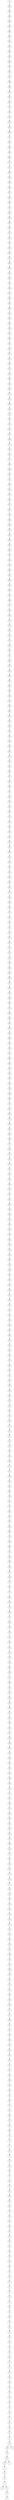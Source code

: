 digraph {
	0 [label=0]
	497 [label=497]
	499 [label=499]
	496 [label=496]
	491 [label=491]
	492 [label=492]
	498 [label=498]
	484 [label=484]
	495 [label=495]
	487 [label=487]
	494 [label=494]
	490 [label=490]
	489 [label=489]
	478 [label=478]
	482 [label=482]
	475 [label=475]
	488 [label=488]
	486 [label=486]
	493 [label=493]
	483 [label=483]
	485 [label=485]
	473 [label=473]
	480 [label=480]
	479 [label=479]
	474 [label=474]
	481 [label=481]
	466 [label=466]
	471 [label=471]
	461 [label=461]
	468 [label=468]
	464 [label=464]
	462 [label=462]
	472 [label=472]
	477 [label=477]
	460 [label=460]
	476 [label=476]
	469 [label=469]
	459 [label=459]
	467 [label=467]
	453 [label=453]
	455 [label=455]
	470 [label=470]
	456 [label=456]
	458 [label=458]
	465 [label=465]
	452 [label=452]
	454 [label=454]
	443 [label=443]
	451 [label=451]
	457 [label=457]
	436 [label=436]
	441 [label=441]
	463 [label=463]
	450 [label=450]
	448 [label=448]
	442 [label=442]
	445 [label=445]
	446 [label=446]
	447 [label=447]
	433 [label=433]
	444 [label=444]
	439 [label=439]
	440 [label=440]
	424 [label=424]
	438 [label=438]
	449 [label=449]
	437 [label=437]
	434 [label=434]
	422 [label=422]
	429 [label=429]
	431 [label=431]
	432 [label=432]
	418 [label=418]
	423 [label=423]
	435 [label=435]
	430 [label=430]
	425 [label=425]
	426 [label=426]
	414 [label=414]
	415 [label=415]
	409 [label=409]
	428 [label=428]
	413 [label=413]
	419 [label=419]
	421 [label=421]
	416 [label=416]
	427 [label=427]
	408 [label=408]
	411 [label=411]
	420 [label=420]
	410 [label=410]
	417 [label=417]
	398 [label=398]
	403 [label=403]
	393 [label=393]
	412 [label=412]
	400 [label=400]
	405 [label=405]
	407 [label=407]
	402 [label=402]
	401 [label=401]
	397 [label=397]
	406 [label=406]
	396 [label=396]
	399 [label=399]
	404 [label=404]
	392 [label=392]
	394 [label=394]
	383 [label=383]
	390 [label=390]
	387 [label=387]
	395 [label=395]
	385 [label=385]
	389 [label=389]
	391 [label=391]
	388 [label=388]
	381 [label=381]
	386 [label=386]
	382 [label=382]
	369 [label=369]
	377 [label=377]
	379 [label=379]
	380 [label=380]
	374 [label=374]
	370 [label=370]
	378 [label=378]
	372 [label=372]
	373 [label=373]
	375 [label=375]
	376 [label=376]
	371 [label=371]
	384 [label=384]
	367 [label=367]
	356 [label=356]
	365 [label=365]
	363 [label=363]
	368 [label=368]
	358 [label=358]
	366 [label=366]
	354 [label=354]
	364 [label=364]
	360 [label=360]
	361 [label=361]
	345 [label=345]
	353 [label=353]
	357 [label=357]
	355 [label=355]
	359 [label=359]
	362 [label=362]
	338 [label=338]
	341 [label=341]
	349 [label=349]
	351 [label=351]
	346 [label=346]
	352 [label=352]
	350 [label=350]
	339 [label=339]
	347 [label=347]
	336 [label=336]
	340 [label=340]
	344 [label=344]
	334 [label=334]
	342 [label=342]
	343 [label=343]
	332 [label=332]
	337 [label=337]
	320 [label=320]
	333 [label=333]
	312 [label=312]
	348 [label=348]
	319 [label=319]
	325 [label=325]
	329 [label=329]
	331 [label=331]
	335 [label=335]
	318 [label=318]
	330 [label=330]
	327 [label=327]
	328 [label=328]
	326 [label=326]
	323 [label=323]
	317 [label=317]
	321 [label=321]
	313 [label=313]
	316 [label=316]
	324 [label=324]
	322 [label=322]
	310 [label=310]
	311 [label=311]
	315 [label=315]
	314 [label=314]
	309 [label=309]
	308 [label=308]
	303 [label=303]
	306 [label=306]
	297 [label=297]
	301 [label=301]
	296 [label=296]
	299 [label=299]
	300 [label=300]
	307 [label=307]
	298 [label=298]
	304 [label=304]
	295 [label=295]
	302 [label=302]
	286 [label=286]
	305 [label=305]
	264 [label=264]
	282 [label=282]
	287 [label=287]
	293 [label=293]
	294 [label=294]
	285 [label=285]
	284 [label=284]
	278 [label=278]
	292 [label=292]
	290 [label=290]
	288 [label=288]
	289 [label=289]
	273 [label=273]
	291 [label=291]
	280 [label=280]
	279 [label=279]
	281 [label=281]
	283 [label=283]
	268 [label=268]
	269 [label=269]
	277 [label=277]
	274 [label=274]
	276 [label=276]
	261 [label=261]
	272 [label=272]
	275 [label=275]
	267 [label=267]
	270 [label=270]
	266 [label=266]
	271 [label=271]
	252 [label=252]
	262 [label=262]
	263 [label=263]
	259 [label=259]
	260 [label=260]
	257 [label=257]
	265 [label=265]
	255 [label=255]
	258 [label=258]
	256 [label=256]
	246 [label=246]
	249 [label=249]
	254 [label=254]
	253 [label=253]
	239 [label=239]
	240 [label=240]
	244 [label=244]
	247 [label=247]
	250 [label=250]
	248 [label=248]
	251 [label=251]
	245 [label=245]
	242 [label=242]
	235 [label=235]
	243 [label=243]
	233 [label=233]
	236 [label=236]
	241 [label=241]
	238 [label=238]
	232 [label=232]
	234 [label=234]
	237 [label=237]
	224 [label=224]
	227 [label=227]
	229 [label=229]
	230 [label=230]
	231 [label=231]
	220 [label=220]
	228 [label=228]
	219 [label=219]
	223 [label=223]
	225 [label=225]
	218 [label=218]
	221 [label=221]
	222 [label=222]
	226 [label=226]
	214 [label=214]
	213 [label=213]
	217 [label=217]
	210 [label=210]
	215 [label=215]
	216 [label=216]
	201 [label=201]
	203 [label=203]
	211 [label=211]
	212 [label=212]
	186 [label=186]
	194 [label=194]
	204 [label=204]
	209 [label=209]
	196 [label=196]
	207 [label=207]
	181 [label=181]
	206 [label=206]
	200 [label=200]
	197 [label=197]
	208 [label=208]
	205 [label=205]
	195 [label=195]
	199 [label=199]
	202 [label=202]
	187 [label=187]
	188 [label=188]
	198 [label=198]
	189 [label=189]
	192 [label=192]
	193 [label=193]
	178 [label=178]
	191 [label=191]
	177 [label=177]
	180 [label=180]
	185 [label=185]
	176 [label=176]
	190 [label=190]
	171 [label=171]
	184 [label=184]
	179 [label=179]
	170 [label=170]
	175 [label=175]
	182 [label=182]
	183 [label=183]
	164 [label=164]
	173 [label=173]
	158 [label=158]
	163 [label=163]
	165 [label=165]
	172 [label=172]
	168 [label=168]
	167 [label=167]
	174 [label=174]
	166 [label=166]
	161 [label=161]
	169 [label=169]
	162 [label=162]
	160 [label=160]
	156 [label=156]
	154 [label=154]
	157 [label=157]
	155 [label=155]
	159 [label=159]
	153 [label=153]
	152 [label=152]
	139 [label=139]
	141 [label=141]
	150 [label=150]
	147 [label=147]
	148 [label=148]
	149 [label=149]
	144 [label=144]
	151 [label=151]
	133 [label=133]
	140 [label=140]
	142 [label=142]
	136 [label=136]
	145 [label=145]
	143 [label=143]
	135 [label=135]
	138 [label=138]
	123 [label=123]
	146 [label=146]
	129 [label=129]
	137 [label=137]
	131 [label=131]
	132 [label=132]
	115 [label=115]
	127 [label=127]
	128 [label=128]
	117 [label=117]
	130 [label=130]
	116 [label=116]
	125 [label=125]
	107 [label=107]
	113 [label=113]
	126 [label=126]
	134 [label=134]
	114 [label=114]
	118 [label=118]
	121 [label=121]
	96 [label=96]
	110 [label=110]
	112 [label=112]
	119 [label=119]
	103 [label=103]
	120 [label=120]
	108 [label=108]
	122 [label=122]
	84 [label=84]
	124 [label=124]
	93 [label=93]
	99 [label=99]
	106 [label=106]
	104 [label=104]
	111 [label=111]
	95 [label=95]
	109 [label=109]
	85 [label=85]
	94 [label=94]
	105 [label=105]
	98 [label=98]
	91 [label=91]
	101 [label=101]
	102 [label=102]
	97 [label=97]
	92 [label=92]
	76 [label=76]
	89 [label=89]
	100 [label=100]
	82 [label=82]
	90 [label=90]
	87 [label=87]
	88 [label=88]
	75 [label=75]
	83 [label=83]
	86 [label=86]
	81 [label=81]
	80 [label=80]
	69 [label=69]
	79 [label=79]
	71 [label=71]
	77 [label=77]
	65 [label=65]
	74 [label=74]
	78 [label=78]
	56 [label=56]
	58 [label=58]
	73 [label=73]
	52 [label=52]
	72 [label=72]
	62 [label=62]
	68 [label=68]
	63 [label=63]
	64 [label=64]
	70 [label=70]
	59 [label=59]
	61 [label=61]
	66 [label=66]
	67 [label=67]
	53 [label=53]
	48 [label=48]
	51 [label=51]
	54 [label=54]
	36 [label=36]
	46 [label=46]
	60 [label=60]
	50 [label=50]
	55 [label=55]
	45 [label=45]
	47 [label=47]
	57 [label=57]
	34 [label=34]
	43 [label=43]
	44 [label=44]
	42 [label=42]
	38 [label=38]
	49 [label=49]
	40 [label=40]
	41 [label=41]
	33 [label=33]
	35 [label=35]
	13 [label=13]
	32 [label=32]
	30 [label=30]
	37 [label=37]
	11 [label=11]
	25 [label=25]
	39 [label=39]
	29 [label=29]
	31 [label=31]
	28 [label=28]
	18 [label=18]
	22 [label=22]
	27 [label=27]
	16 [label=16]
	17 [label=17]
	26 [label=26]
	12 [label=12]
	21 [label=21]
	10 [label=10]
	20 [label=20]
	24 [label=24]
	14 [label=14]
	23 [label=23]
	19 [label=19]
	5 [label=5]
	9 [label=9]
	6 [label=6]
	7 [label=7]
	4 [label=4]
	3 [label=3]
	8 [label=8]
	2 [label=2]
	1 [label=1]
	15 [label=15]
	0 -> 497
	497 -> 499
	499 -> 496
	496 -> 491
	491 -> 492
	492 -> 498
	498 -> 484
	484 -> 495
	495 -> 487
	487 -> 494
	494 -> 490
	490 -> 489
	489 -> 478
	478 -> 482
	482 -> 475
	475 -> 488
	488 -> 486
	486 -> 493
	493 -> 483
	483 -> 485
	485 -> 473
	473 -> 480
	480 -> 479
	479 -> 474
	474 -> 481
	481 -> 466
	466 -> 471
	471 -> 461
	461 -> 468
	468 -> 464
	464 -> 462
	462 -> 472
	472 -> 477
	477 -> 460
	460 -> 476
	476 -> 469
	469 -> 459
	459 -> 467
	467 -> 453
	453 -> 455
	455 -> 470
	470 -> 456
	456 -> 458
	458 -> 465
	465 -> 452
	452 -> 454
	454 -> 443
	443 -> 451
	451 -> 457
	457 -> 436
	436 -> 441
	441 -> 463
	463 -> 450
	450 -> 448
	448 -> 442
	442 -> 445
	445 -> 446
	446 -> 447
	447 -> 433
	433 -> 444
	444 -> 439
	439 -> 440
	440 -> 424
	424 -> 438
	438 -> 449
	449 -> 437
	437 -> 434
	434 -> 422
	422 -> 429
	429 -> 431
	431 -> 432
	432 -> 418
	418 -> 423
	423 -> 435
	435 -> 430
	430 -> 425
	425 -> 426
	426 -> 414
	414 -> 415
	415 -> 409
	409 -> 428
	428 -> 413
	413 -> 419
	419 -> 421
	421 -> 416
	416 -> 427
	427 -> 408
	408 -> 411
	411 -> 420
	420 -> 410
	410 -> 417
	417 -> 398
	398 -> 403
	403 -> 393
	393 -> 412
	412 -> 400
	400 -> 405
	405 -> 407
	407 -> 402
	402 -> 401
	401 -> 397
	397 -> 406
	406 -> 396
	396 -> 399
	399 -> 404
	404 -> 392
	392 -> 394
	394 -> 383
	383 -> 390
	390 -> 387
	387 -> 395
	395 -> 385
	385 -> 389
	389 -> 391
	391 -> 388
	388 -> 381
	381 -> 386
	386 -> 382
	382 -> 369
	369 -> 377
	377 -> 379
	379 -> 380
	380 -> 374
	374 -> 370
	370 -> 378
	378 -> 372
	372 -> 373
	373 -> 375
	375 -> 376
	376 -> 371
	371 -> 384
	384 -> 367
	367 -> 356
	356 -> 365
	365 -> 363
	363 -> 368
	368 -> 358
	358 -> 366
	366 -> 354
	354 -> 364
	364 -> 360
	360 -> 361
	361 -> 345
	345 -> 353
	353 -> 357
	357 -> 355
	355 -> 359
	359 -> 362
	362 -> 338
	338 -> 341
	341 -> 349
	349 -> 351
	351 -> 346
	346 -> 352
	352 -> 350
	350 -> 339
	339 -> 347
	347 -> 336
	336 -> 340
	340 -> 344
	344 -> 334
	334 -> 342
	342 -> 343
	343 -> 332
	332 -> 337
	337 -> 320
	320 -> 333
	333 -> 312
	312 -> 348
	348 -> 319
	319 -> 325
	325 -> 329
	329 -> 331
	331 -> 335
	335 -> 318
	318 -> 330
	330 -> 327
	327 -> 328
	328 -> 326
	326 -> 323
	323 -> 317
	317 -> 321
	321 -> 313
	313 -> 316
	316 -> 324
	324 -> 322
	322 -> 310
	310 -> 311
	311 -> 315
	315 -> 314
	314 -> 309
	309 -> 308
	308 -> 303
	303 -> 306
	306 -> 297
	297 -> 301
	301 -> 296
	296 -> 299
	299 -> 300
	300 -> 307
	307 -> 298
	298 -> 304
	304 -> 295
	295 -> 302
	302 -> 286
	286 -> 305
	305 -> 264
	264 -> 282
	282 -> 287
	287 -> 293
	293 -> 294
	294 -> 285
	285 -> 284
	284 -> 278
	278 -> 292
	292 -> 290
	290 -> 288
	288 -> 289
	289 -> 273
	273 -> 291
	291 -> 280
	280 -> 279
	279 -> 281
	281 -> 283
	283 -> 268
	268 -> 269
	269 -> 277
	277 -> 274
	274 -> 276
	276 -> 261
	261 -> 272
	272 -> 275
	275 -> 267
	267 -> 270
	270 -> 266
	266 -> 271
	271 -> 252
	252 -> 262
	262 -> 263
	263 -> 259
	259 -> 260
	260 -> 257
	257 -> 265
	265 -> 255
	255 -> 258
	258 -> 256
	256 -> 246
	246 -> 249
	249 -> 254
	254 -> 253
	253 -> 239
	239 -> 240
	240 -> 244
	244 -> 247
	247 -> 250
	250 -> 248
	248 -> 251
	251 -> 245
	245 -> 242
	242 -> 235
	235 -> 243
	243 -> 233
	233 -> 236
	236 -> 241
	241 -> 238
	238 -> 232
	232 -> 234
	234 -> 237
	237 -> 224
	224 -> 227
	227 -> 229
	229 -> 230
	230 -> 231
	231 -> 220
	220 -> 228
	228 -> 219
	219 -> 223
	223 -> 225
	225 -> 218
	218 -> 221
	221 -> 222
	222 -> 226
	226 -> 214
	214 -> 213
	213 -> 217
	217 -> 210
	210 -> 215
	215 -> 216
	216 -> 201
	201 -> 203
	203 -> 211
	211 -> 212
	212 -> 186
	186 -> 194
	194 -> 204
	204 -> 209
	209 -> 196
	196 -> 207
	207 -> 181
	181 -> 206
	206 -> 200
	200 -> 197
	197 -> 208
	208 -> 205
	205 -> 195
	195 -> 199
	199 -> 202
	202 -> 187
	187 -> 188
	188 -> 198
	198 -> 189
	189 -> 192
	192 -> 193
	193 -> 178
	178 -> 191
	191 -> 177
	177 -> 180
	180 -> 185
	185 -> 176
	176 -> 190
	190 -> 171
	171 -> 184
	184 -> 179
	179 -> 170
	170 -> 175
	175 -> 182
	182 -> 183
	183 -> 164
	164 -> 173
	173 -> 158
	158 -> 163
	163 -> 165
	165 -> 172
	172 -> 168
	168 -> 167
	167 -> 174
	174 -> 166
	166 -> 161
	161 -> 169
	169 -> 162
	162 -> 160
	160 -> 156
	156 -> 154
	154 -> 157
	157 -> 155
	155 -> 159
	159 -> 153
	153 -> 152
	152 -> 139
	139 -> 141
	141 -> 150
	150 -> 147
	147 -> 148
	148 -> 149
	149 -> 144
	144 -> 151
	151 -> 133
	133 -> 140
	140 -> 142
	142 -> 136
	136 -> 145
	145 -> 143
	143 -> 135
	135 -> 138
	138 -> 123
	123 -> 146
	146 -> 129
	129 -> 137
	137 -> 131
	131 -> 132
	132 -> 115
	115 -> 127
	127 -> 128
	128 -> 117
	117 -> 130
	130 -> 116
	116 -> 125
	125 -> 107
	107 -> 113
	113 -> 126
	126 -> 134
	134 -> 114
	114 -> 118
	118 -> 121
	121 -> 96
	96 -> 110
	110 -> 112
	112 -> 119
	119 -> 103
	103 -> 120
	120 -> 108
	108 -> 122
	122 -> 84
	84 -> 124
	124 -> 93
	93 -> 99
	99 -> 106
	106 -> 104
	104 -> 111
	111 -> 95
	95 -> 109
	109 -> 85
	85 -> 94
	94 -> 105
	105 -> 98
	98 -> 91
	91 -> 101
	101 -> 102
	102 -> 97
	97 -> 92
	92 -> 76
	76 -> 89
	89 -> 100
	100 -> 82
	82 -> 90
	90 -> 87
	87 -> 88
	88 -> 75
	75 -> 83
	83 -> 86
	86 -> 81
	81 -> 80
	80 -> 69
	69 -> 79
	79 -> 71
	71 -> 77
	77 -> 65
	65 -> 74
	74 -> 78
	78 -> 56
	56 -> 58
	58 -> 73
	73 -> 52
	52 -> 72
	72 -> 62
	62 -> 68
	68 -> 63
	63 -> 64
	64 -> 70
	70 -> 59
	59 -> 61
	61 -> 66
	66 -> 67
	67 -> 53
	53 -> 48
	48 -> 51
	51 -> 54
	54 -> 36
	36 -> 46
	46 -> 60
	60 -> 50
	50 -> 55
	55 -> 45
	45 -> 47
	47 -> 57
	57 -> 34
	34 -> 43
	43 -> 44
	44 -> 42
	42 -> 38
	38 -> 49
	49 -> 40
	40 -> 41
	41 -> 33
	33 -> 35
	35 -> 13
	13 -> 32
	32 -> 30
	30 -> 37
	37 -> 11
	11 -> 25
	25 -> 39
	39 -> 29
	29 -> 31
	31 -> 28
	28 -> 18
	18 -> 22
	22 -> 27
	27 -> 16
	16 -> 17
	17 -> 26
	26 -> 12
	12 -> 21
	21 -> 10
	10 -> 20
	20 -> 24
	24 -> 14
	14 -> 23
	23 -> 19
	19 -> 5
	5 -> 9
	9 -> 6
	6 -> 7
	7 -> 4
	7 -> 3
	3 -> 8
	8 -> 2
	23 -> 1
	20 -> 15
}
